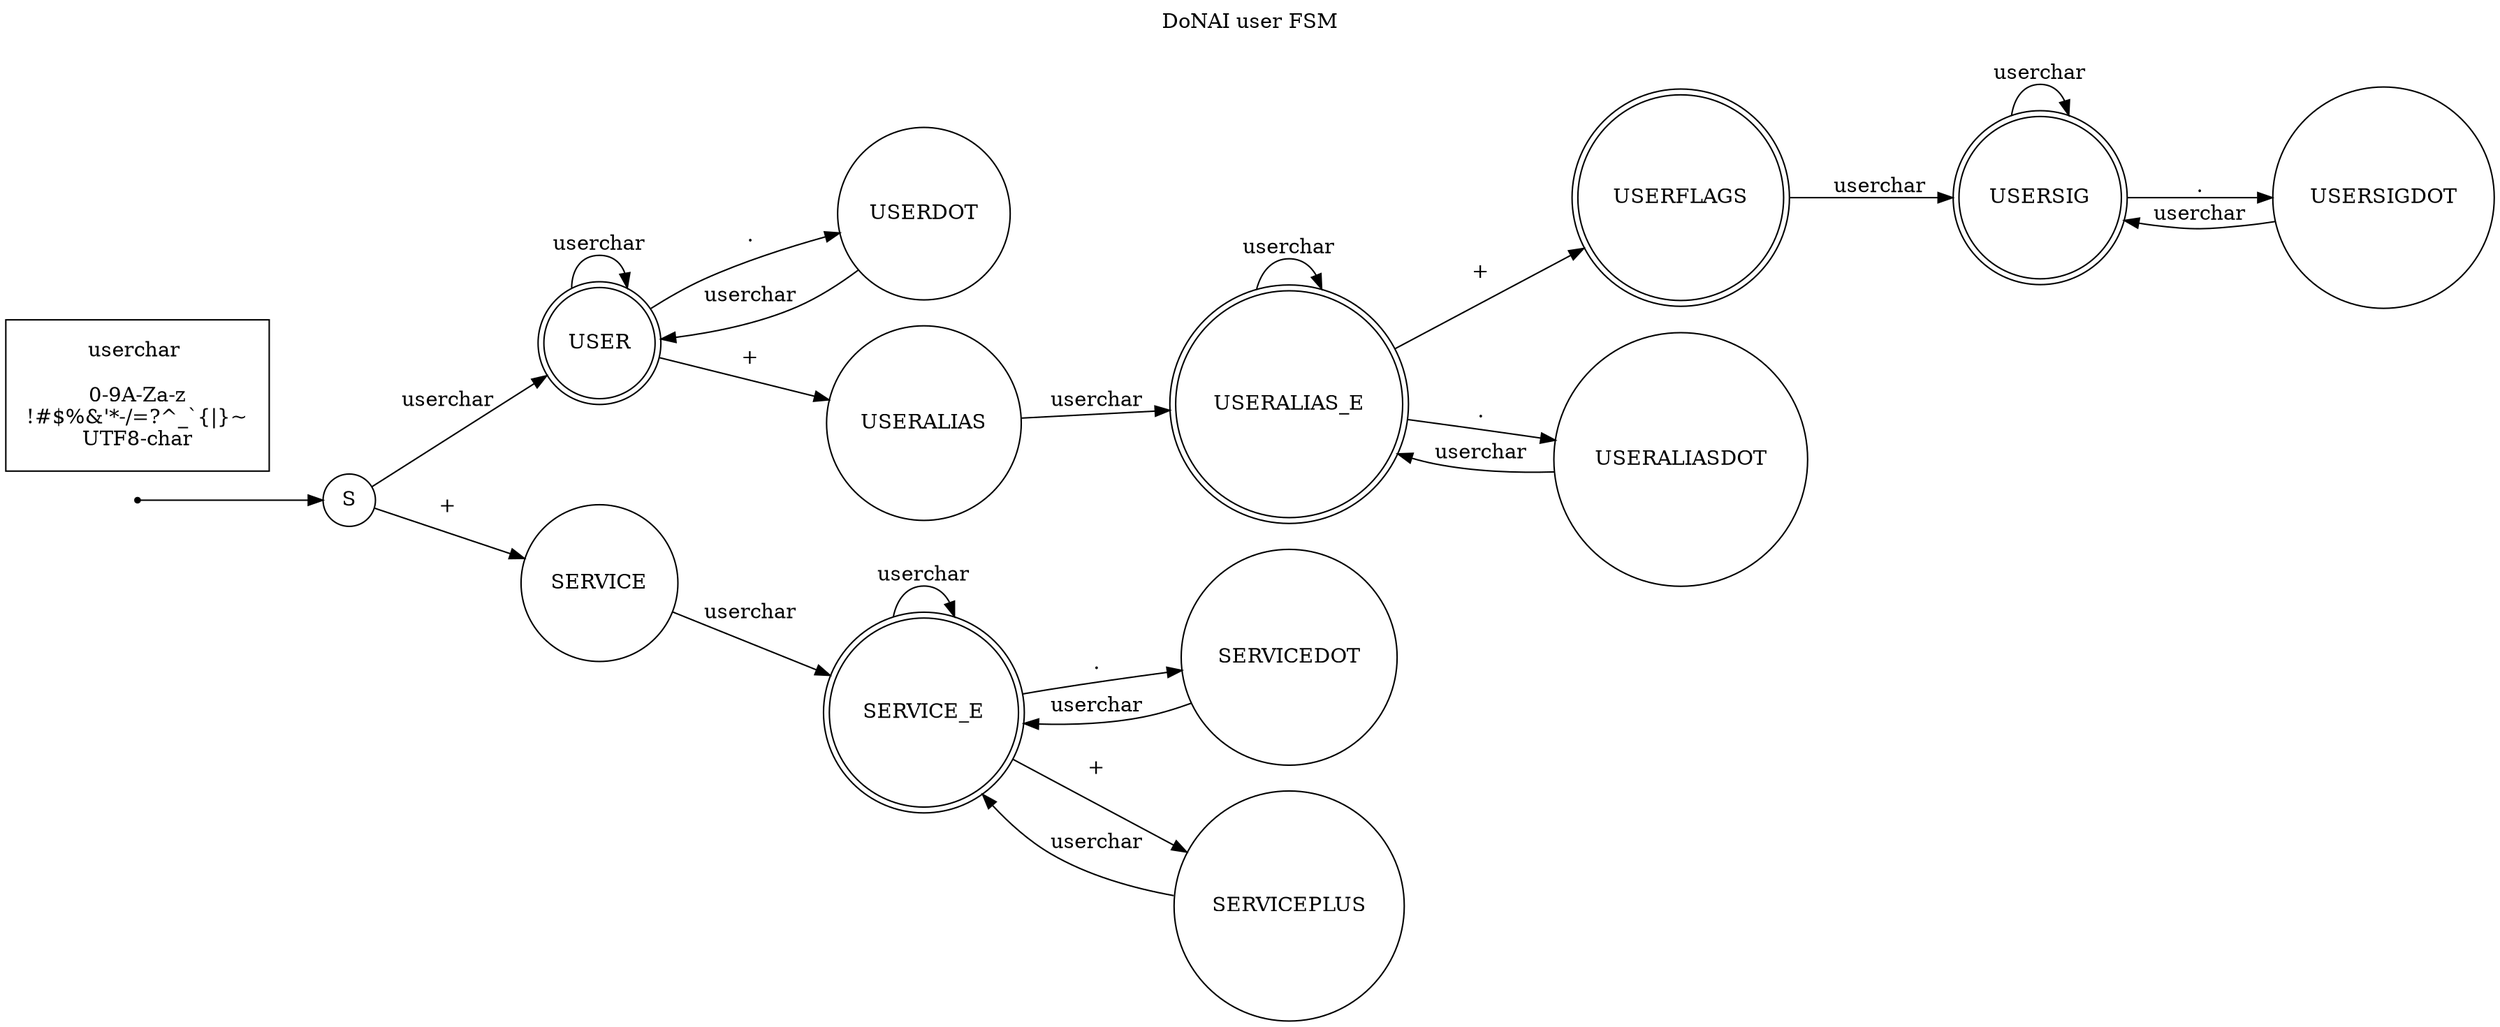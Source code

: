 digraph finite_state_machine {
	rankdir=LR
	node [shape = doublecircle];
		USER;
		USERALIAS_E;
		USERFLAGS;
		USERSIG;
		SERVICE_E;

	node [shape = point ];
		qi

	node [shape = circle];
		qi	-> S;

		S	-> USER [ label = "userchar" ];
		USER	-> USER [ label = "userchar" ];
		USER	-> USERDOT [ label = "." ];
		USERDOT	-> USER [ label = "userchar" ];
		USER	-> USERALIAS [ label = "+" ];
		USERALIAS	-> USERALIAS_E [ label = "userchar" ];
		USERALIAS_E	-> USERALIAS_E [ label = "userchar" ];
		USERALIAS_E	-> USERALIASDOT [ label = "." ];
		USERALIASDOT	-> USERALIAS_E [ label = "userchar" ];
		USERALIAS_E	-> USERFLAGS [ label = "+" ];
		USERFLAGS	-> USERSIG[ label = "userchar" ];
		USERSIG-> USERSIG[ label = "userchar" ];
		USERSIG-> USERSIGDOT [ label = "." ];
		USERSIGDOT	-> USERSIG[ label = "userchar" ];
		S	-> SERVICE [ label = "+" ];
		SERVICE	-> SERVICE_E [ label = "userchar" ];
		SERVICE_E	-> SERVICE_E [ label = "userchar" ];
		SERVICE_E	-> SERVICEDOT [ label = "." ];
		SERVICEDOT	-> SERVICE_E [ label = "userchar" ];
		SERVICE_E	-> SERVICEPLUS [ label = "+" ];
		SERVICEPLUS	-> SERVICE_E [ label = "userchar" ];

	node[ shape=box, margin="0.2,0.2" ];
		userchar[ label = "userchar \n\n0-9A-Za-z\n!#$%&'*-/=?^_`{|}~\nUTF8-char" ];

	// title
	labelloc="t";
	label="DoNAI user FSM\n\n";
}
